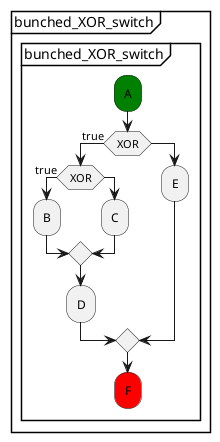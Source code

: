 @startuml
partition "bunched_XOR_switch" {
    group "bunched_XOR_switch"
        #green:A;
        if (XOR) then (true)
            if (XOR) then (true)
                :B;
            else
                :C;
            endif
            :D;
        else
            :E;
        endif
        #red:F;
    end group
}
@enduml